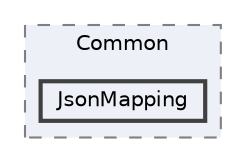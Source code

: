 digraph "C:/Users/adenf/RiderProjects/Openlabs.Mgcxm/Openlabs.Mgcxm/Common/JsonMapping"
{
 // LATEX_PDF_SIZE
  bgcolor="transparent";
  edge [fontname=Helvetica,fontsize=10,labelfontname=Helvetica,labelfontsize=10];
  node [fontname=Helvetica,fontsize=10,shape=box,height=0.2,width=0.4];
  compound=true
  subgraph clusterdir_7526007b596eb16f9d438f820ddb7ca3 {
    graph [ bgcolor="#edf0f7", pencolor="grey50", label="Common", fontname=Helvetica,fontsize=10 style="filled,dashed", URL="dir_7526007b596eb16f9d438f820ddb7ca3.html",tooltip=""]
  dir_2a522f40679bea0b0b25f71354304cef [label="JsonMapping", fillcolor="#edf0f7", color="grey25", style="filled,bold", URL="dir_2a522f40679bea0b0b25f71354304cef.html",tooltip=""];
  }
}
